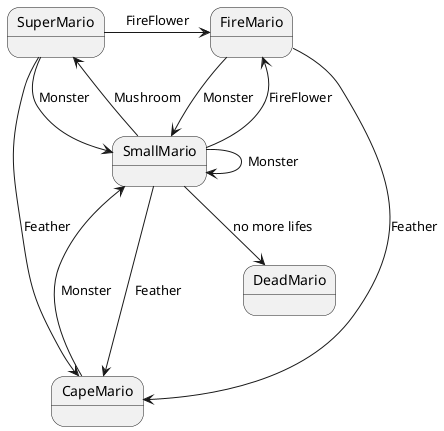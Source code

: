 @startuml Mario State Machine

state SmallMario
state SuperMario
state CapeMario
state FireMario
state DeadMario

SmallMario --> CapeMario : Feather
SmallMario --> FireMario : FireFlower
SmallMario --> SuperMario : Mushroom

SuperMario --> SmallMario : Monster
SuperMario ----> CapeMario : Feather
SuperMario -> FireMario : FireFlower

CapeMario --> SmallMario : Monster

FireMario --> SmallMario : Monster
FireMario --> CapeMario : Feather

SmallMario --> SmallMario: Monster
SmallMario --> DeadMario : no more lifes
@enduml